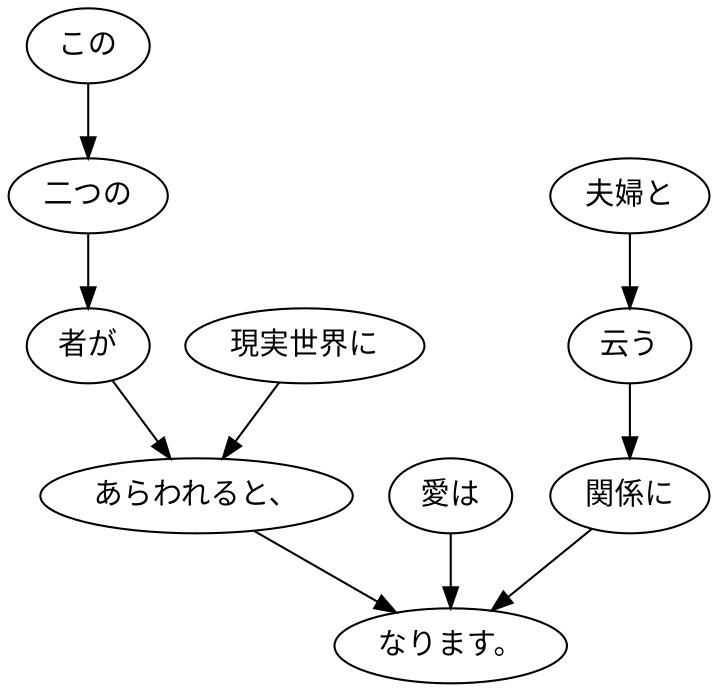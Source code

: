 digraph graph8803 {
	node0 [label="この"];
	node1 [label="二つの"];
	node2 [label="者が"];
	node3 [label="現実世界に"];
	node4 [label="あらわれると、"];
	node5 [label="愛は"];
	node6 [label="夫婦と"];
	node7 [label="云う"];
	node8 [label="関係に"];
	node9 [label="なります。"];
	node0 -> node1;
	node1 -> node2;
	node2 -> node4;
	node3 -> node4;
	node4 -> node9;
	node5 -> node9;
	node6 -> node7;
	node7 -> node8;
	node8 -> node9;
}
